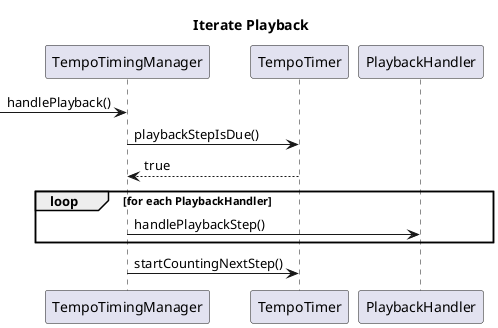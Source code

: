 @startuml

title Iterate Playback

->TempoTimingManager: handlePlayback()
TempoTimingManager -> TempoTimer: playbackStepIsDue()
TempoTimer --> TempoTimingManager: true
loop for each PlaybackHandler
    TempoTimingManager -> PlaybackHandler: handlePlaybackStep()
end
TempoTimingManager -> TempoTimer: startCountingNextStep()

@enduml

